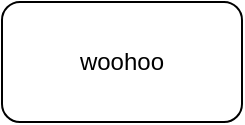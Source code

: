 <mxfile version="21.1.5" type="github">
  <diagram name="Page-1" id="oRzIQNR_1Km2bi1J7UMM">
    <mxGraphModel dx="2074" dy="1164" grid="1" gridSize="10" guides="1" tooltips="1" connect="1" arrows="1" fold="1" page="1" pageScale="1" pageWidth="827" pageHeight="1169" math="0" shadow="0">
      <root>
        <mxCell id="0" />
        <mxCell id="1" parent="0" />
        <mxCell id="daQgK7u-sAVacKkBiTDf-1" value="woohoo" style="rounded=1;whiteSpace=wrap;html=1;" vertex="1" parent="1">
          <mxGeometry x="350" y="560" width="120" height="60" as="geometry" />
        </mxCell>
      </root>
    </mxGraphModel>
  </diagram>
</mxfile>
